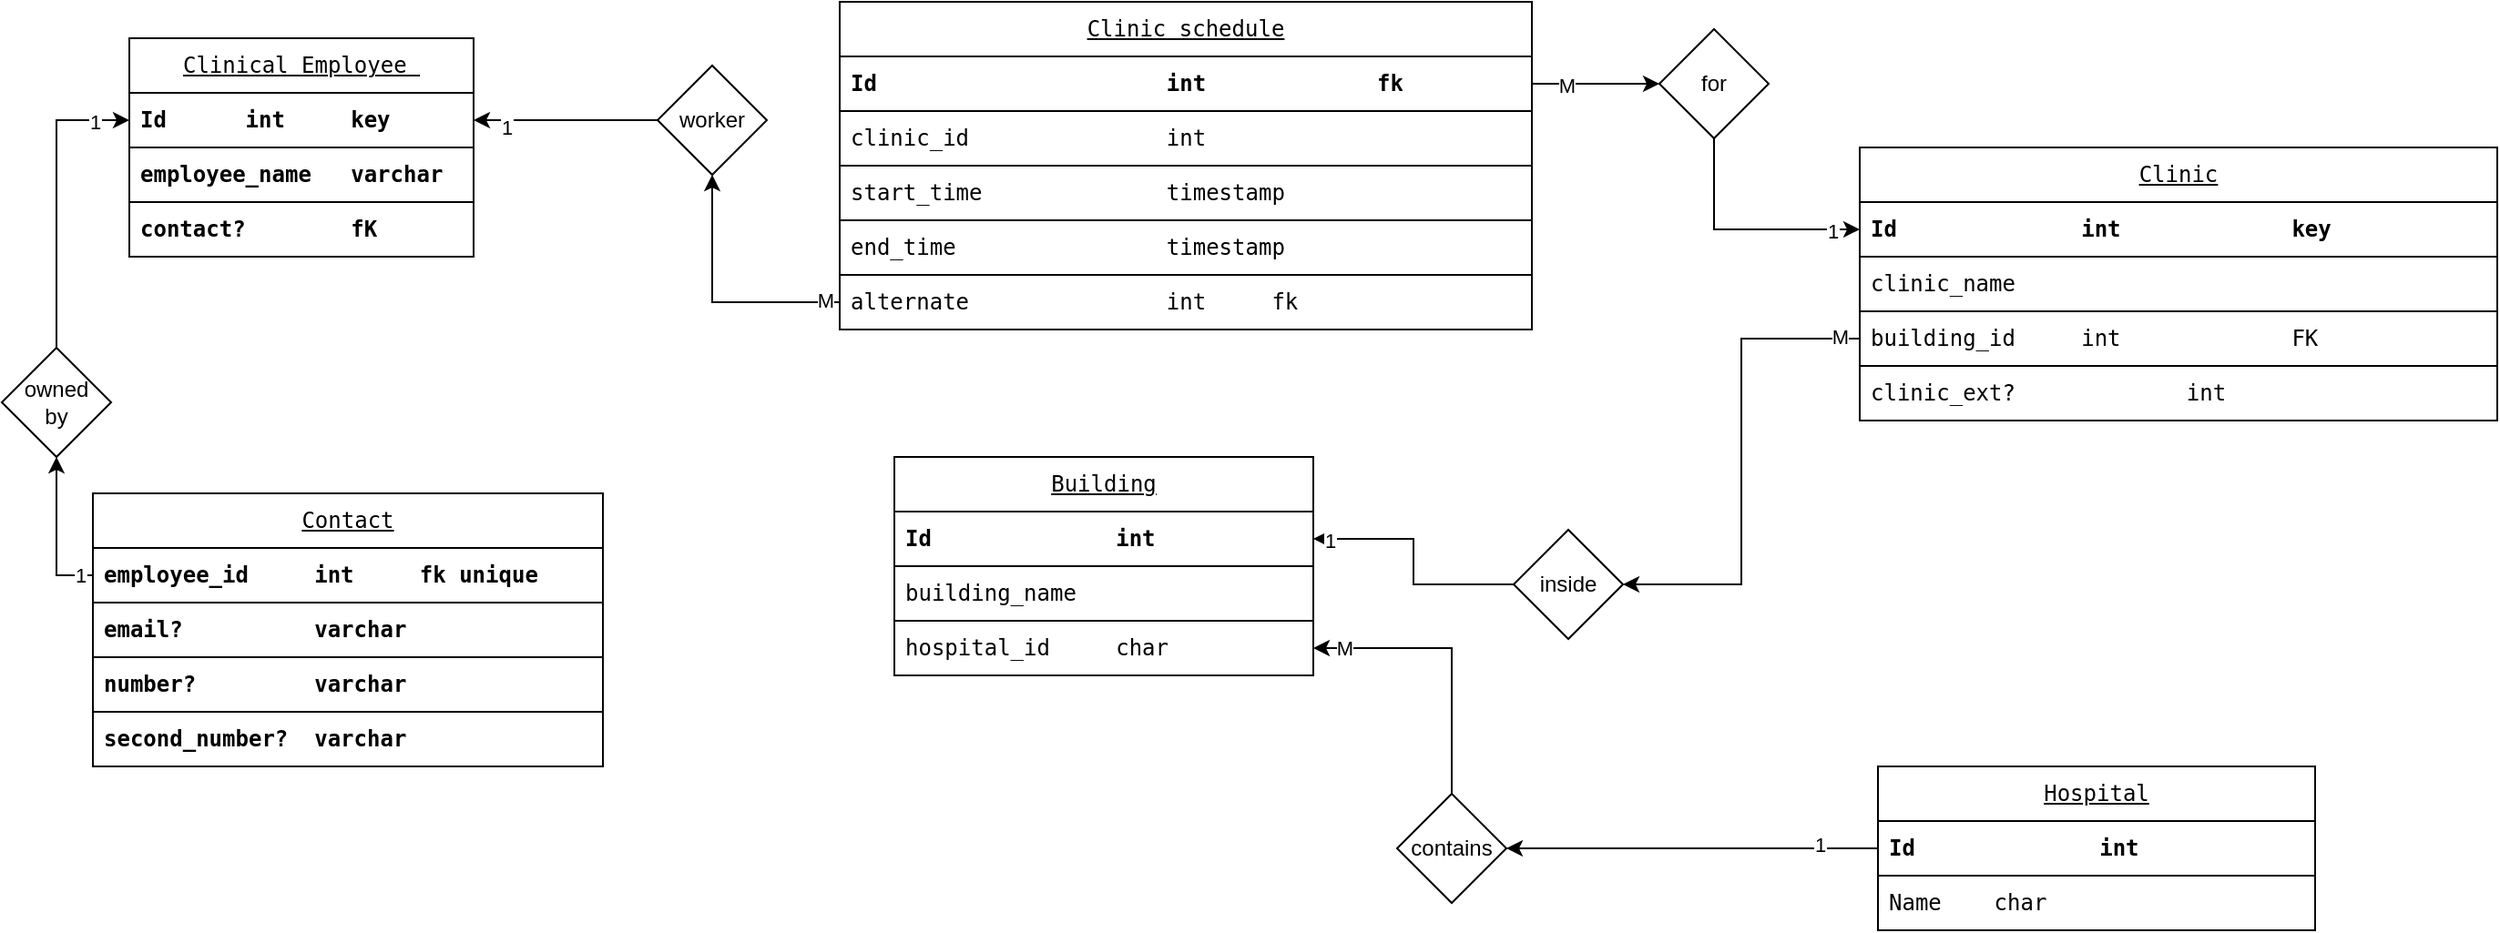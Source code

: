 <mxfile version="21.6.8" type="github">
  <diagram name="Page-1" id="efa7a0a1-bf9b-a30e-e6df-94a7791c09e9">
    <mxGraphModel dx="2190" dy="1190" grid="1" gridSize="10" guides="1" tooltips="1" connect="1" arrows="1" fold="1" page="1" pageScale="1" pageWidth="826" pageHeight="1169" background="none" math="0" shadow="0">
      <root>
        <mxCell id="0" />
        <mxCell id="1" parent="0" />
        <mxCell id="pgx4OTSIPYldHVkFa5tO-132" value="Hospital" style="swimlane;fontStyle=4;childLayout=stackLayout;horizontal=1;startSize=30;horizontalStack=0;resizeParent=1;resizeParentMax=0;resizeLast=0;collapsible=1;marginBottom=0;whiteSpace=wrap;html=1;fontFamily=monospace;" parent="1" vertex="1">
          <mxGeometry x="1030" y="460" width="240" height="90" as="geometry" />
        </mxCell>
        <mxCell id="pgx4OTSIPYldHVkFa5tO-133" value="&lt;div&gt;Id&lt;span style=&quot;white-space: pre;&quot;&gt;&#x9;&lt;/span&gt;&lt;span style=&quot;white-space: pre;&quot;&gt;&#x9;&lt;/span&gt;int&lt;span style=&quot;white-space: pre;&quot;&gt;&#x9;&lt;/span&gt;&lt;span style=&quot;white-space: pre;&quot;&gt;&#x9;&lt;/span&gt;key&lt;/div&gt;" style="text;strokeColor=default;fillColor=none;align=left;verticalAlign=middle;spacingLeft=4;spacingRight=4;overflow=hidden;points=[[0,0.5],[1,0.5]];portConstraint=eastwest;rotatable=0;whiteSpace=wrap;html=1;fontStyle=1;labelBorderColor=none;labelBackgroundColor=none;horizontal=1;spacingTop=0;fontFamily=monospace;" parent="pgx4OTSIPYldHVkFa5tO-132" vertex="1">
          <mxGeometry y="30" width="240" height="30" as="geometry" />
        </mxCell>
        <mxCell id="pgx4OTSIPYldHVkFa5tO-134" value="Name&lt;span style=&quot;white-space: pre;&quot;&gt;&#x9;&lt;/span&gt;char" style="text;strokeColor=default;fillColor=none;align=left;verticalAlign=middle;spacingLeft=4;spacingRight=4;overflow=hidden;points=[[0,0.5],[1,0.5]];portConstraint=eastwest;rotatable=0;whiteSpace=wrap;html=1;fontFamily=monospace;" parent="pgx4OTSIPYldHVkFa5tO-132" vertex="1">
          <mxGeometry y="60" width="240" height="30" as="geometry" />
        </mxCell>
        <mxCell id="pgx4OTSIPYldHVkFa5tO-137" value="Building" style="swimlane;fontStyle=4;childLayout=stackLayout;horizontal=1;startSize=30;horizontalStack=0;resizeParent=1;resizeParentMax=0;resizeLast=0;collapsible=1;marginBottom=0;whiteSpace=wrap;html=1;fontFamily=monospace;" parent="1" vertex="1">
          <mxGeometry x="490" y="290" width="230" height="120" as="geometry" />
        </mxCell>
        <mxCell id="pgx4OTSIPYldHVkFa5tO-138" value="Id&lt;span style=&quot;white-space: pre;&quot;&gt;&#x9;&lt;/span&gt;&lt;span style=&quot;white-space: pre;&quot;&gt;&#x9;&lt;/span&gt;int&lt;span style=&quot;white-space: pre;&quot;&gt;&#x9;&lt;/span&gt;&lt;span style=&quot;white-space: pre;&quot;&gt;&#x9;&lt;/span&gt;key" style="text;strokeColor=default;fillColor=none;align=left;verticalAlign=middle;spacingLeft=4;spacingRight=4;overflow=hidden;points=[[0,0.5],[1,0.5]];portConstraint=eastwest;rotatable=0;whiteSpace=wrap;html=1;fontStyle=1;labelBorderColor=none;labelBackgroundColor=none;horizontal=1;spacingTop=0;fontFamily=monospace;" parent="pgx4OTSIPYldHVkFa5tO-137" vertex="1">
          <mxGeometry y="30" width="230" height="30" as="geometry" />
        </mxCell>
        <mxCell id="pgx4OTSIPYldHVkFa5tO-139" value="building_name" style="text;strokeColor=default;fillColor=none;align=left;verticalAlign=middle;spacingLeft=4;spacingRight=4;overflow=hidden;points=[[0,0.5],[1,0.5]];portConstraint=eastwest;rotatable=0;whiteSpace=wrap;html=1;fontFamily=monospace;" parent="pgx4OTSIPYldHVkFa5tO-137" vertex="1">
          <mxGeometry y="60" width="230" height="30" as="geometry" />
        </mxCell>
        <mxCell id="pgx4OTSIPYldHVkFa5tO-143" value="hospital_&lt;span style=&quot;white-space: pre;&quot;&gt;id&lt;span style=&quot;white-space: pre;&quot;&gt;&#x9;&lt;/span&gt;&lt;/span&gt;char&lt;span style=&quot;white-space: pre;&quot;&gt;&#x9;&lt;/span&gt;&lt;span style=&quot;white-space: pre;&quot;&gt;&#x9;&lt;/span&gt;FK" style="text;strokeColor=default;fillColor=none;align=left;verticalAlign=middle;spacingLeft=4;spacingRight=4;overflow=hidden;points=[[0,0.5],[1,0.5]];portConstraint=eastwest;rotatable=0;whiteSpace=wrap;html=1;fontFamily=monospace;" parent="pgx4OTSIPYldHVkFa5tO-137" vertex="1">
          <mxGeometry y="90" width="230" height="30" as="geometry" />
        </mxCell>
        <mxCell id="pgx4OTSIPYldHVkFa5tO-144" value="Clinic" style="swimlane;fontStyle=4;childLayout=stackLayout;horizontal=1;startSize=30;horizontalStack=0;resizeParent=1;resizeParentMax=0;resizeLast=0;collapsible=1;marginBottom=0;whiteSpace=wrap;html=1;fontFamily=monospace;" parent="1" vertex="1">
          <mxGeometry x="1020" y="120" width="350" height="150" as="geometry" />
        </mxCell>
        <mxCell id="pgx4OTSIPYldHVkFa5tO-145" value="Id&lt;span style=&quot;white-space: pre;&quot;&gt;&#x9;&lt;/span&gt;&lt;span style=&quot;white-space: pre;&quot;&gt;&#x9;&lt;/span&gt;int&lt;span style=&quot;white-space: pre;&quot;&gt;&#x9;&lt;/span&gt;&lt;span style=&quot;white-space: pre;&quot;&gt;&#x9;&lt;/span&gt;key" style="text;strokeColor=default;fillColor=none;align=left;verticalAlign=middle;spacingLeft=4;spacingRight=4;overflow=hidden;points=[[0,0.5],[1,0.5]];portConstraint=eastwest;rotatable=0;whiteSpace=wrap;html=1;fontStyle=1;labelBorderColor=none;labelBackgroundColor=none;horizontal=1;spacingTop=0;fontFamily=monospace;" parent="pgx4OTSIPYldHVkFa5tO-144" vertex="1">
          <mxGeometry y="30" width="350" height="30" as="geometry" />
        </mxCell>
        <mxCell id="pgx4OTSIPYldHVkFa5tO-146" value="clinic_name" style="text;strokeColor=default;fillColor=none;align=left;verticalAlign=middle;spacingLeft=4;spacingRight=4;overflow=hidden;points=[[0,0.5],[1,0.5]];portConstraint=eastwest;rotatable=0;whiteSpace=wrap;html=1;fontFamily=monospace;" parent="pgx4OTSIPYldHVkFa5tO-144" vertex="1">
          <mxGeometry y="60" width="350" height="30" as="geometry" />
        </mxCell>
        <mxCell id="pgx4OTSIPYldHVkFa5tO-148" value="building_&lt;span style=&quot;white-space: pre;&quot;&gt;id&lt;span style=&quot;white-space: pre;&quot;&gt;&#x9;&lt;/span&gt;&lt;/span&gt;int&lt;span style=&quot;white-space: pre;&quot;&gt;&#x9;&lt;/span&gt;&lt;span style=&quot;white-space: pre;&quot;&gt;&#x9;&lt;/span&gt;FK" style="text;strokeColor=default;fillColor=none;align=left;verticalAlign=middle;spacingLeft=4;spacingRight=4;overflow=hidden;points=[[0,0.5],[1,0.5]];portConstraint=eastwest;rotatable=0;whiteSpace=wrap;html=1;fontFamily=monospace;" parent="pgx4OTSIPYldHVkFa5tO-144" vertex="1">
          <mxGeometry y="90" width="350" height="30" as="geometry" />
        </mxCell>
        <mxCell id="pgx4OTSIPYldHVkFa5tO-161" value="clinic_ext&lt;span style=&quot;white-space: pre;&quot;&gt;?&#x9;&lt;/span&gt;&lt;span style=&quot;white-space: pre;&quot;&gt;&lt;span style=&quot;white-space: pre;&quot;&gt;&#x9;&lt;/span&gt;&lt;/span&gt;int&lt;span style=&quot;white-space: pre;&quot;&gt;&#x9;&lt;/span&gt;&lt;span style=&quot;white-space: pre;&quot;&gt;&#x9;&lt;/span&gt;" style="text;strokeColor=default;fillColor=none;align=left;verticalAlign=middle;spacingLeft=4;spacingRight=4;overflow=hidden;points=[[0,0.5],[1,0.5]];portConstraint=eastwest;rotatable=0;whiteSpace=wrap;html=1;fontFamily=monospace;" parent="pgx4OTSIPYldHVkFa5tO-144" vertex="1">
          <mxGeometry y="120" width="350" height="30" as="geometry" />
        </mxCell>
        <mxCell id="pgx4OTSIPYldHVkFa5tO-151" value="Clinical Employee&amp;nbsp; " style="swimlane;fontStyle=4;childLayout=stackLayout;horizontal=1;startSize=30;horizontalStack=0;resizeParent=1;resizeParentMax=0;resizeLast=0;collapsible=1;marginBottom=0;whiteSpace=wrap;html=1;fontFamily=monospace;" parent="1" vertex="1">
          <mxGeometry x="70" y="60" width="189" height="120" as="geometry" />
        </mxCell>
        <mxCell id="pgx4OTSIPYldHVkFa5tO-152" value="Id&lt;span style=&quot;white-space: pre;&quot;&gt;&#x9;&lt;/span&gt;int&lt;span style=&quot;white-space: pre;&quot;&gt;&#x9;&lt;/span&gt;key" style="text;strokeColor=default;fillColor=none;align=left;verticalAlign=middle;spacingLeft=4;spacingRight=4;overflow=hidden;points=[[0,0.5],[1,0.5]];portConstraint=eastwest;rotatable=0;whiteSpace=wrap;html=1;fontStyle=1;labelBorderColor=none;labelBackgroundColor=none;horizontal=1;spacingTop=0;fontFamily=monospace;" parent="pgx4OTSIPYldHVkFa5tO-151" vertex="1">
          <mxGeometry y="30" width="189" height="30" as="geometry" />
        </mxCell>
        <mxCell id="lAj-puRmCjkQIx5VutPU-2" value="employee_name&lt;span style=&quot;white-space: pre;&quot;&gt;&lt;span style=&quot;white-space: pre;&quot;&gt;&#x9;&lt;/span&gt;varchar&#x9;&lt;/span&gt;" style="text;strokeColor=default;fillColor=none;align=left;verticalAlign=middle;spacingLeft=4;spacingRight=4;overflow=hidden;points=[[0,0.5],[1,0.5]];portConstraint=eastwest;rotatable=0;whiteSpace=wrap;html=1;fontStyle=1;labelBorderColor=none;labelBackgroundColor=none;horizontal=1;spacingTop=0;fontFamily=monospace;" vertex="1" parent="pgx4OTSIPYldHVkFa5tO-151">
          <mxGeometry y="60" width="189" height="30" as="geometry" />
        </mxCell>
        <mxCell id="lAj-puRmCjkQIx5VutPU-3" value="contact&lt;span style=&quot;white-space: pre;&quot;&gt;?&lt;span style=&quot;white-space: pre;&quot;&gt;&#x9;f&lt;/span&gt;K&#x9;&lt;/span&gt;" style="text;strokeColor=default;fillColor=none;align=left;verticalAlign=middle;spacingLeft=4;spacingRight=4;overflow=hidden;points=[[0,0.5],[1,0.5]];portConstraint=eastwest;rotatable=0;whiteSpace=wrap;html=1;fontStyle=1;labelBorderColor=none;labelBackgroundColor=none;horizontal=1;spacingTop=0;fontFamily=monospace;" vertex="1" parent="pgx4OTSIPYldHVkFa5tO-151">
          <mxGeometry y="90" width="189" height="30" as="geometry" />
        </mxCell>
        <mxCell id="pgx4OTSIPYldHVkFa5tO-156" value="Clinic schedule" style="swimlane;fontStyle=4;childLayout=stackLayout;horizontal=1;startSize=30;horizontalStack=0;resizeParent=1;resizeParentMax=0;resizeLast=0;collapsible=1;marginBottom=0;whiteSpace=wrap;html=1;fontFamily=monospace;" parent="1" vertex="1">
          <mxGeometry x="460" y="40" width="380" height="180" as="geometry" />
        </mxCell>
        <mxCell id="pgx4OTSIPYldHVkFa5tO-157" value="Id&lt;span style=&quot;white-space: pre;&quot;&gt;&#x9;&lt;/span&gt;&lt;span style=&quot;white-space: pre;&quot;&gt;&#x9;&lt;/span&gt;&lt;span style=&quot;white-space: pre;&quot;&gt;&#x9;&lt;/span&gt;int&lt;span style=&quot;white-space: pre;&quot;&gt;&#x9;&lt;/span&gt;&lt;span style=&quot;white-space: pre;&quot;&gt;&#x9;fk&lt;/span&gt;" style="text;strokeColor=default;fillColor=none;align=left;verticalAlign=middle;spacingLeft=4;spacingRight=4;overflow=hidden;points=[[0,0.5],[1,0.5]];portConstraint=eastwest;rotatable=0;whiteSpace=wrap;html=1;fontStyle=1;labelBorderColor=none;labelBackgroundColor=none;horizontal=1;spacingTop=0;fontFamily=monospace;" parent="pgx4OTSIPYldHVkFa5tO-156" vertex="1">
          <mxGeometry y="30" width="380" height="30" as="geometry" />
        </mxCell>
        <mxCell id="pgx4OTSIPYldHVkFa5tO-158" value="clinic_id&lt;span style=&quot;white-space: pre;&quot;&gt;&#x9;&lt;/span&gt;&lt;span style=&quot;white-space: pre;&quot;&gt;&#x9;&lt;/span&gt;int" style="text;strokeColor=default;fillColor=none;align=left;verticalAlign=middle;spacingLeft=4;spacingRight=4;overflow=hidden;points=[[0,0.5],[1,0.5]];portConstraint=eastwest;rotatable=0;whiteSpace=wrap;html=1;fontFamily=monospace;" parent="pgx4OTSIPYldHVkFa5tO-156" vertex="1">
          <mxGeometry y="60" width="380" height="30" as="geometry" />
        </mxCell>
        <mxCell id="pgx4OTSIPYldHVkFa5tO-159" value="start_time&lt;span style=&quot;white-space: pre;&quot;&gt;&#x9;&lt;/span&gt;&lt;span style=&quot;white-space: pre;&quot;&gt;&#x9;&lt;/span&gt;&lt;code class=&quot;type&quot;&gt;timestamp&lt;/code&gt;" style="text;strokeColor=default;fillColor=none;align=left;verticalAlign=middle;spacingLeft=4;spacingRight=4;overflow=hidden;points=[[0,0.5],[1,0.5]];portConstraint=eastwest;rotatable=0;whiteSpace=wrap;html=1;fontFamily=monospace;" parent="pgx4OTSIPYldHVkFa5tO-156" vertex="1">
          <mxGeometry y="90" width="380" height="30" as="geometry" />
        </mxCell>
        <mxCell id="pgx4OTSIPYldHVkFa5tO-190" value="end_time&lt;span style=&quot;white-space: pre;&quot;&gt;&#x9;&lt;/span&gt;&lt;span style=&quot;white-space: pre;&quot;&gt;&#x9;&lt;/span&gt;&lt;code class=&quot;type&quot;&gt;timestamp&lt;/code&gt;" style="text;strokeColor=default;fillColor=none;align=left;verticalAlign=middle;spacingLeft=4;spacingRight=4;overflow=hidden;points=[[0,0.5],[1,0.5]];portConstraint=eastwest;rotatable=0;whiteSpace=wrap;html=1;fontFamily=monospace;" parent="pgx4OTSIPYldHVkFa5tO-156" vertex="1">
          <mxGeometry y="120" width="380" height="30" as="geometry" />
        </mxCell>
        <mxCell id="lAj-puRmCjkQIx5VutPU-12" value="alternate&lt;span style=&quot;white-space: pre;&quot;&gt;&#x9;&lt;/span&gt;&lt;span style=&quot;white-space: pre;&quot;&gt;&#x9;&lt;code&gt;int&lt;span style=&quot;white-space: pre;&quot;&gt;&#x9;&lt;/span&gt;fk&lt;/code&gt;&lt;/span&gt;" style="text;strokeColor=default;fillColor=none;align=left;verticalAlign=middle;spacingLeft=4;spacingRight=4;overflow=hidden;points=[[0,0.5],[1,0.5]];portConstraint=eastwest;rotatable=0;whiteSpace=wrap;html=1;fontFamily=monospace;" vertex="1" parent="pgx4OTSIPYldHVkFa5tO-156">
          <mxGeometry y="150" width="380" height="30" as="geometry" />
        </mxCell>
        <mxCell id="lAj-puRmCjkQIx5VutPU-4" value="Contact" style="swimlane;fontStyle=4;childLayout=stackLayout;horizontal=1;startSize=30;horizontalStack=0;resizeParent=1;resizeParentMax=0;resizeLast=0;collapsible=1;marginBottom=0;whiteSpace=wrap;html=1;fontFamily=monospace;" vertex="1" parent="1">
          <mxGeometry x="50" y="310" width="280" height="150" as="geometry" />
        </mxCell>
        <mxCell id="lAj-puRmCjkQIx5VutPU-5" value="employee_id&lt;span style=&quot;white-space: pre;&quot;&gt;&#x9;&lt;/span&gt;int&lt;span style=&quot;white-space: pre;&quot;&gt;&#x9;&lt;/span&gt;fk unique" style="text;strokeColor=default;fillColor=none;align=left;verticalAlign=middle;spacingLeft=4;spacingRight=4;overflow=hidden;points=[[0,0.5],[1,0.5]];portConstraint=eastwest;rotatable=0;whiteSpace=wrap;html=1;fontStyle=1;labelBorderColor=none;labelBackgroundColor=none;horizontal=1;spacingTop=0;fontFamily=monospace;" vertex="1" parent="lAj-puRmCjkQIx5VutPU-4">
          <mxGeometry y="30" width="280" height="30" as="geometry" />
        </mxCell>
        <mxCell id="lAj-puRmCjkQIx5VutPU-6" value="email&lt;span style=&quot;white-space: pre;&quot;&gt;?&#x9;&lt;/span&gt;&lt;span style=&quot;white-space: pre;&quot;&gt;&#x9;&lt;/span&gt;varchar" style="text;strokeColor=default;fillColor=none;align=left;verticalAlign=middle;spacingLeft=4;spacingRight=4;overflow=hidden;points=[[0,0.5],[1,0.5]];portConstraint=eastwest;rotatable=0;whiteSpace=wrap;html=1;fontStyle=1;labelBorderColor=none;labelBackgroundColor=none;horizontal=1;spacingTop=0;fontFamily=monospace;" vertex="1" parent="lAj-puRmCjkQIx5VutPU-4">
          <mxGeometry y="60" width="280" height="30" as="geometry" />
        </mxCell>
        <mxCell id="lAj-puRmCjkQIx5VutPU-7" value="number&lt;span style=&quot;white-space: pre;&quot;&gt;?&#x9;&lt;/span&gt;&lt;span style=&quot;white-space: pre;&quot;&gt;&#x9;&lt;/span&gt;varchar" style="text;strokeColor=default;fillColor=none;align=left;verticalAlign=middle;spacingLeft=4;spacingRight=4;overflow=hidden;points=[[0,0.5],[1,0.5]];portConstraint=eastwest;rotatable=0;whiteSpace=wrap;html=1;fontStyle=1;labelBorderColor=none;labelBackgroundColor=none;horizontal=1;spacingTop=0;fontFamily=monospace;" vertex="1" parent="lAj-puRmCjkQIx5VutPU-4">
          <mxGeometry y="90" width="280" height="30" as="geometry" />
        </mxCell>
        <mxCell id="lAj-puRmCjkQIx5VutPU-8" value="second_number&lt;span style=&quot;white-space: pre;&quot;&gt;?&#x9;&lt;/span&gt;varchar" style="text;strokeColor=default;fillColor=none;align=left;verticalAlign=middle;spacingLeft=4;spacingRight=4;overflow=hidden;points=[[0,0.5],[1,0.5]];portConstraint=eastwest;rotatable=0;whiteSpace=wrap;html=1;fontStyle=1;labelBorderColor=none;labelBackgroundColor=none;horizontal=1;spacingTop=0;fontFamily=monospace;" vertex="1" parent="lAj-puRmCjkQIx5VutPU-4">
          <mxGeometry y="120" width="280" height="30" as="geometry" />
        </mxCell>
        <mxCell id="lAj-puRmCjkQIx5VutPU-10" style="edgeStyle=orthogonalEdgeStyle;rounded=0;orthogonalLoop=1;jettySize=auto;html=1;entryX=0;entryY=0.5;entryDx=0;entryDy=0;" edge="1" parent="1" source="lAj-puRmCjkQIx5VutPU-62" target="pgx4OTSIPYldHVkFa5tO-152">
          <mxGeometry relative="1" as="geometry" />
        </mxCell>
        <mxCell id="lAj-puRmCjkQIx5VutPU-66" value="1" style="edgeLabel;html=1;align=center;verticalAlign=middle;resizable=0;points=[];" vertex="1" connectable="0" parent="lAj-puRmCjkQIx5VutPU-10">
          <mxGeometry x="0.761" y="-1" relative="1" as="geometry">
            <mxPoint as="offset" />
          </mxGeometry>
        </mxCell>
        <mxCell id="lAj-puRmCjkQIx5VutPU-13" style="edgeStyle=orthogonalEdgeStyle;rounded=0;orthogonalLoop=1;jettySize=auto;html=1;" edge="1" parent="1" source="lAj-puRmCjkQIx5VutPU-49" target="pgx4OTSIPYldHVkFa5tO-143">
          <mxGeometry relative="1" as="geometry" />
        </mxCell>
        <mxCell id="lAj-puRmCjkQIx5VutPU-15" value="M" style="edgeLabel;html=1;align=center;verticalAlign=middle;resizable=0;points=[];" vertex="1" connectable="0" parent="lAj-puRmCjkQIx5VutPU-13">
          <mxGeometry x="0.788" relative="1" as="geometry">
            <mxPoint as="offset" />
          </mxGeometry>
        </mxCell>
        <mxCell id="lAj-puRmCjkQIx5VutPU-16" style="edgeStyle=orthogonalEdgeStyle;rounded=0;orthogonalLoop=1;jettySize=auto;html=1;entryX=1;entryY=0.5;entryDx=0;entryDy=0;" edge="1" parent="1" source="lAj-puRmCjkQIx5VutPU-27" target="pgx4OTSIPYldHVkFa5tO-138">
          <mxGeometry relative="1" as="geometry" />
        </mxCell>
        <mxCell id="lAj-puRmCjkQIx5VutPU-18" value="1" style="edgeLabel;html=1;align=center;verticalAlign=middle;resizable=0;points=[];" vertex="1" connectable="0" parent="lAj-puRmCjkQIx5VutPU-16">
          <mxGeometry x="0.876" y="1" relative="1" as="geometry">
            <mxPoint as="offset" />
          </mxGeometry>
        </mxCell>
        <mxCell id="lAj-puRmCjkQIx5VutPU-28" value="" style="edgeStyle=orthogonalEdgeStyle;rounded=0;orthogonalLoop=1;jettySize=auto;html=1;entryX=1;entryY=0.5;entryDx=0;entryDy=0;" edge="1" parent="1" source="pgx4OTSIPYldHVkFa5tO-148" target="lAj-puRmCjkQIx5VutPU-27">
          <mxGeometry relative="1" as="geometry">
            <mxPoint x="1020" y="225" as="sourcePoint" />
            <mxPoint x="750" y="95" as="targetPoint" />
          </mxGeometry>
        </mxCell>
        <mxCell id="lAj-puRmCjkQIx5VutPU-29" value="M" style="edgeLabel;html=1;align=center;verticalAlign=middle;resizable=0;points=[];" vertex="1" connectable="0" parent="lAj-puRmCjkQIx5VutPU-28">
          <mxGeometry x="-0.917" y="-1" relative="1" as="geometry">
            <mxPoint as="offset" />
          </mxGeometry>
        </mxCell>
        <mxCell id="lAj-puRmCjkQIx5VutPU-27" value="inside" style="rhombus;whiteSpace=wrap;html=1;" vertex="1" parent="1">
          <mxGeometry x="830" y="330" width="60" height="60" as="geometry" />
        </mxCell>
        <mxCell id="lAj-puRmCjkQIx5VutPU-43" style="edgeStyle=orthogonalEdgeStyle;rounded=0;orthogonalLoop=1;jettySize=auto;html=1;entryX=0;entryY=0.5;entryDx=0;entryDy=0;" edge="1" parent="1" source="lAj-puRmCjkQIx5VutPU-55" target="pgx4OTSIPYldHVkFa5tO-145">
          <mxGeometry relative="1" as="geometry" />
        </mxCell>
        <mxCell id="lAj-puRmCjkQIx5VutPU-54" value="1" style="edgeLabel;html=1;align=center;verticalAlign=middle;resizable=0;points=[];" vertex="1" connectable="0" parent="lAj-puRmCjkQIx5VutPU-43">
          <mxGeometry x="0.771" y="-1" relative="1" as="geometry">
            <mxPoint as="offset" />
          </mxGeometry>
        </mxCell>
        <mxCell id="lAj-puRmCjkQIx5VutPU-44" style="edgeStyle=orthogonalEdgeStyle;rounded=0;orthogonalLoop=1;jettySize=auto;html=1;" edge="1" parent="1" source="lAj-puRmCjkQIx5VutPU-45" target="pgx4OTSIPYldHVkFa5tO-152">
          <mxGeometry relative="1" as="geometry" />
        </mxCell>
        <mxCell id="lAj-puRmCjkQIx5VutPU-48" value="1" style="edgeLabel;html=1;align=center;verticalAlign=middle;resizable=0;points=[];" vertex="1" connectable="0" parent="lAj-puRmCjkQIx5VutPU-44">
          <mxGeometry x="0.658" y="4" relative="1" as="geometry">
            <mxPoint as="offset" />
          </mxGeometry>
        </mxCell>
        <mxCell id="lAj-puRmCjkQIx5VutPU-46" value="" style="edgeStyle=orthogonalEdgeStyle;rounded=0;orthogonalLoop=1;jettySize=auto;html=1;" edge="1" parent="1" source="lAj-puRmCjkQIx5VutPU-12" target="lAj-puRmCjkQIx5VutPU-45">
          <mxGeometry relative="1" as="geometry">
            <mxPoint x="490" y="215" as="sourcePoint" />
            <mxPoint x="259" y="105" as="targetPoint" />
          </mxGeometry>
        </mxCell>
        <mxCell id="lAj-puRmCjkQIx5VutPU-47" value="M" style="edgeLabel;html=1;align=center;verticalAlign=middle;resizable=0;points=[];" vertex="1" connectable="0" parent="lAj-puRmCjkQIx5VutPU-46">
          <mxGeometry x="-0.876" y="-1" relative="1" as="geometry">
            <mxPoint as="offset" />
          </mxGeometry>
        </mxCell>
        <mxCell id="lAj-puRmCjkQIx5VutPU-45" value="worker" style="rhombus;whiteSpace=wrap;html=1;" vertex="1" parent="1">
          <mxGeometry x="360" y="75" width="60" height="60" as="geometry" />
        </mxCell>
        <mxCell id="lAj-puRmCjkQIx5VutPU-50" value="" style="edgeStyle=orthogonalEdgeStyle;rounded=0;orthogonalLoop=1;jettySize=auto;html=1;" edge="1" parent="1" source="pgx4OTSIPYldHVkFa5tO-133" target="lAj-puRmCjkQIx5VutPU-49">
          <mxGeometry relative="1" as="geometry">
            <mxPoint x="1030" y="505" as="sourcePoint" />
            <mxPoint x="720" y="395" as="targetPoint" />
          </mxGeometry>
        </mxCell>
        <mxCell id="lAj-puRmCjkQIx5VutPU-51" value="1" style="edgeLabel;html=1;align=center;verticalAlign=middle;resizable=0;points=[];" vertex="1" connectable="0" parent="lAj-puRmCjkQIx5VutPU-50">
          <mxGeometry x="-0.682" y="-2" relative="1" as="geometry">
            <mxPoint as="offset" />
          </mxGeometry>
        </mxCell>
        <mxCell id="lAj-puRmCjkQIx5VutPU-49" value="contains" style="rhombus;whiteSpace=wrap;html=1;" vertex="1" parent="1">
          <mxGeometry x="766" y="475" width="60" height="60" as="geometry" />
        </mxCell>
        <mxCell id="lAj-puRmCjkQIx5VutPU-56" value="" style="edgeStyle=orthogonalEdgeStyle;rounded=0;orthogonalLoop=1;jettySize=auto;html=1;entryX=0;entryY=0.5;entryDx=0;entryDy=0;" edge="1" parent="1" source="pgx4OTSIPYldHVkFa5tO-157" target="lAj-puRmCjkQIx5VutPU-55">
          <mxGeometry relative="1" as="geometry">
            <mxPoint x="840" y="85" as="sourcePoint" />
            <mxPoint x="1020" y="165" as="targetPoint" />
          </mxGeometry>
        </mxCell>
        <mxCell id="lAj-puRmCjkQIx5VutPU-59" value="M" style="edgeLabel;html=1;align=center;verticalAlign=middle;resizable=0;points=[];" vertex="1" connectable="0" parent="lAj-puRmCjkQIx5VutPU-56">
          <mxGeometry x="-0.474" y="-1" relative="1" as="geometry">
            <mxPoint as="offset" />
          </mxGeometry>
        </mxCell>
        <mxCell id="lAj-puRmCjkQIx5VutPU-55" value="for" style="rhombus;whiteSpace=wrap;html=1;" vertex="1" parent="1">
          <mxGeometry x="910" y="55" width="60" height="60" as="geometry" />
        </mxCell>
        <mxCell id="lAj-puRmCjkQIx5VutPU-64" value="" style="edgeStyle=orthogonalEdgeStyle;rounded=0;orthogonalLoop=1;jettySize=auto;html=1;entryX=0.5;entryY=1;entryDx=0;entryDy=0;" edge="1" parent="1" source="lAj-puRmCjkQIx5VutPU-5" target="lAj-puRmCjkQIx5VutPU-62">
          <mxGeometry relative="1" as="geometry">
            <mxPoint x="30" y="425" as="sourcePoint" />
            <mxPoint x="70" y="105" as="targetPoint" />
          </mxGeometry>
        </mxCell>
        <mxCell id="lAj-puRmCjkQIx5VutPU-65" value="1" style="edgeLabel;html=1;align=center;verticalAlign=middle;resizable=0;points=[];" vertex="1" connectable="0" parent="lAj-puRmCjkQIx5VutPU-64">
          <mxGeometry x="-0.837" relative="1" as="geometry">
            <mxPoint as="offset" />
          </mxGeometry>
        </mxCell>
        <mxCell id="lAj-puRmCjkQIx5VutPU-62" value="&lt;div&gt;owned&lt;/div&gt;&lt;div&gt;by&lt;br&gt;&lt;/div&gt;" style="rhombus;whiteSpace=wrap;html=1;" vertex="1" parent="1">
          <mxGeometry y="230" width="60" height="60" as="geometry" />
        </mxCell>
      </root>
    </mxGraphModel>
  </diagram>
</mxfile>
